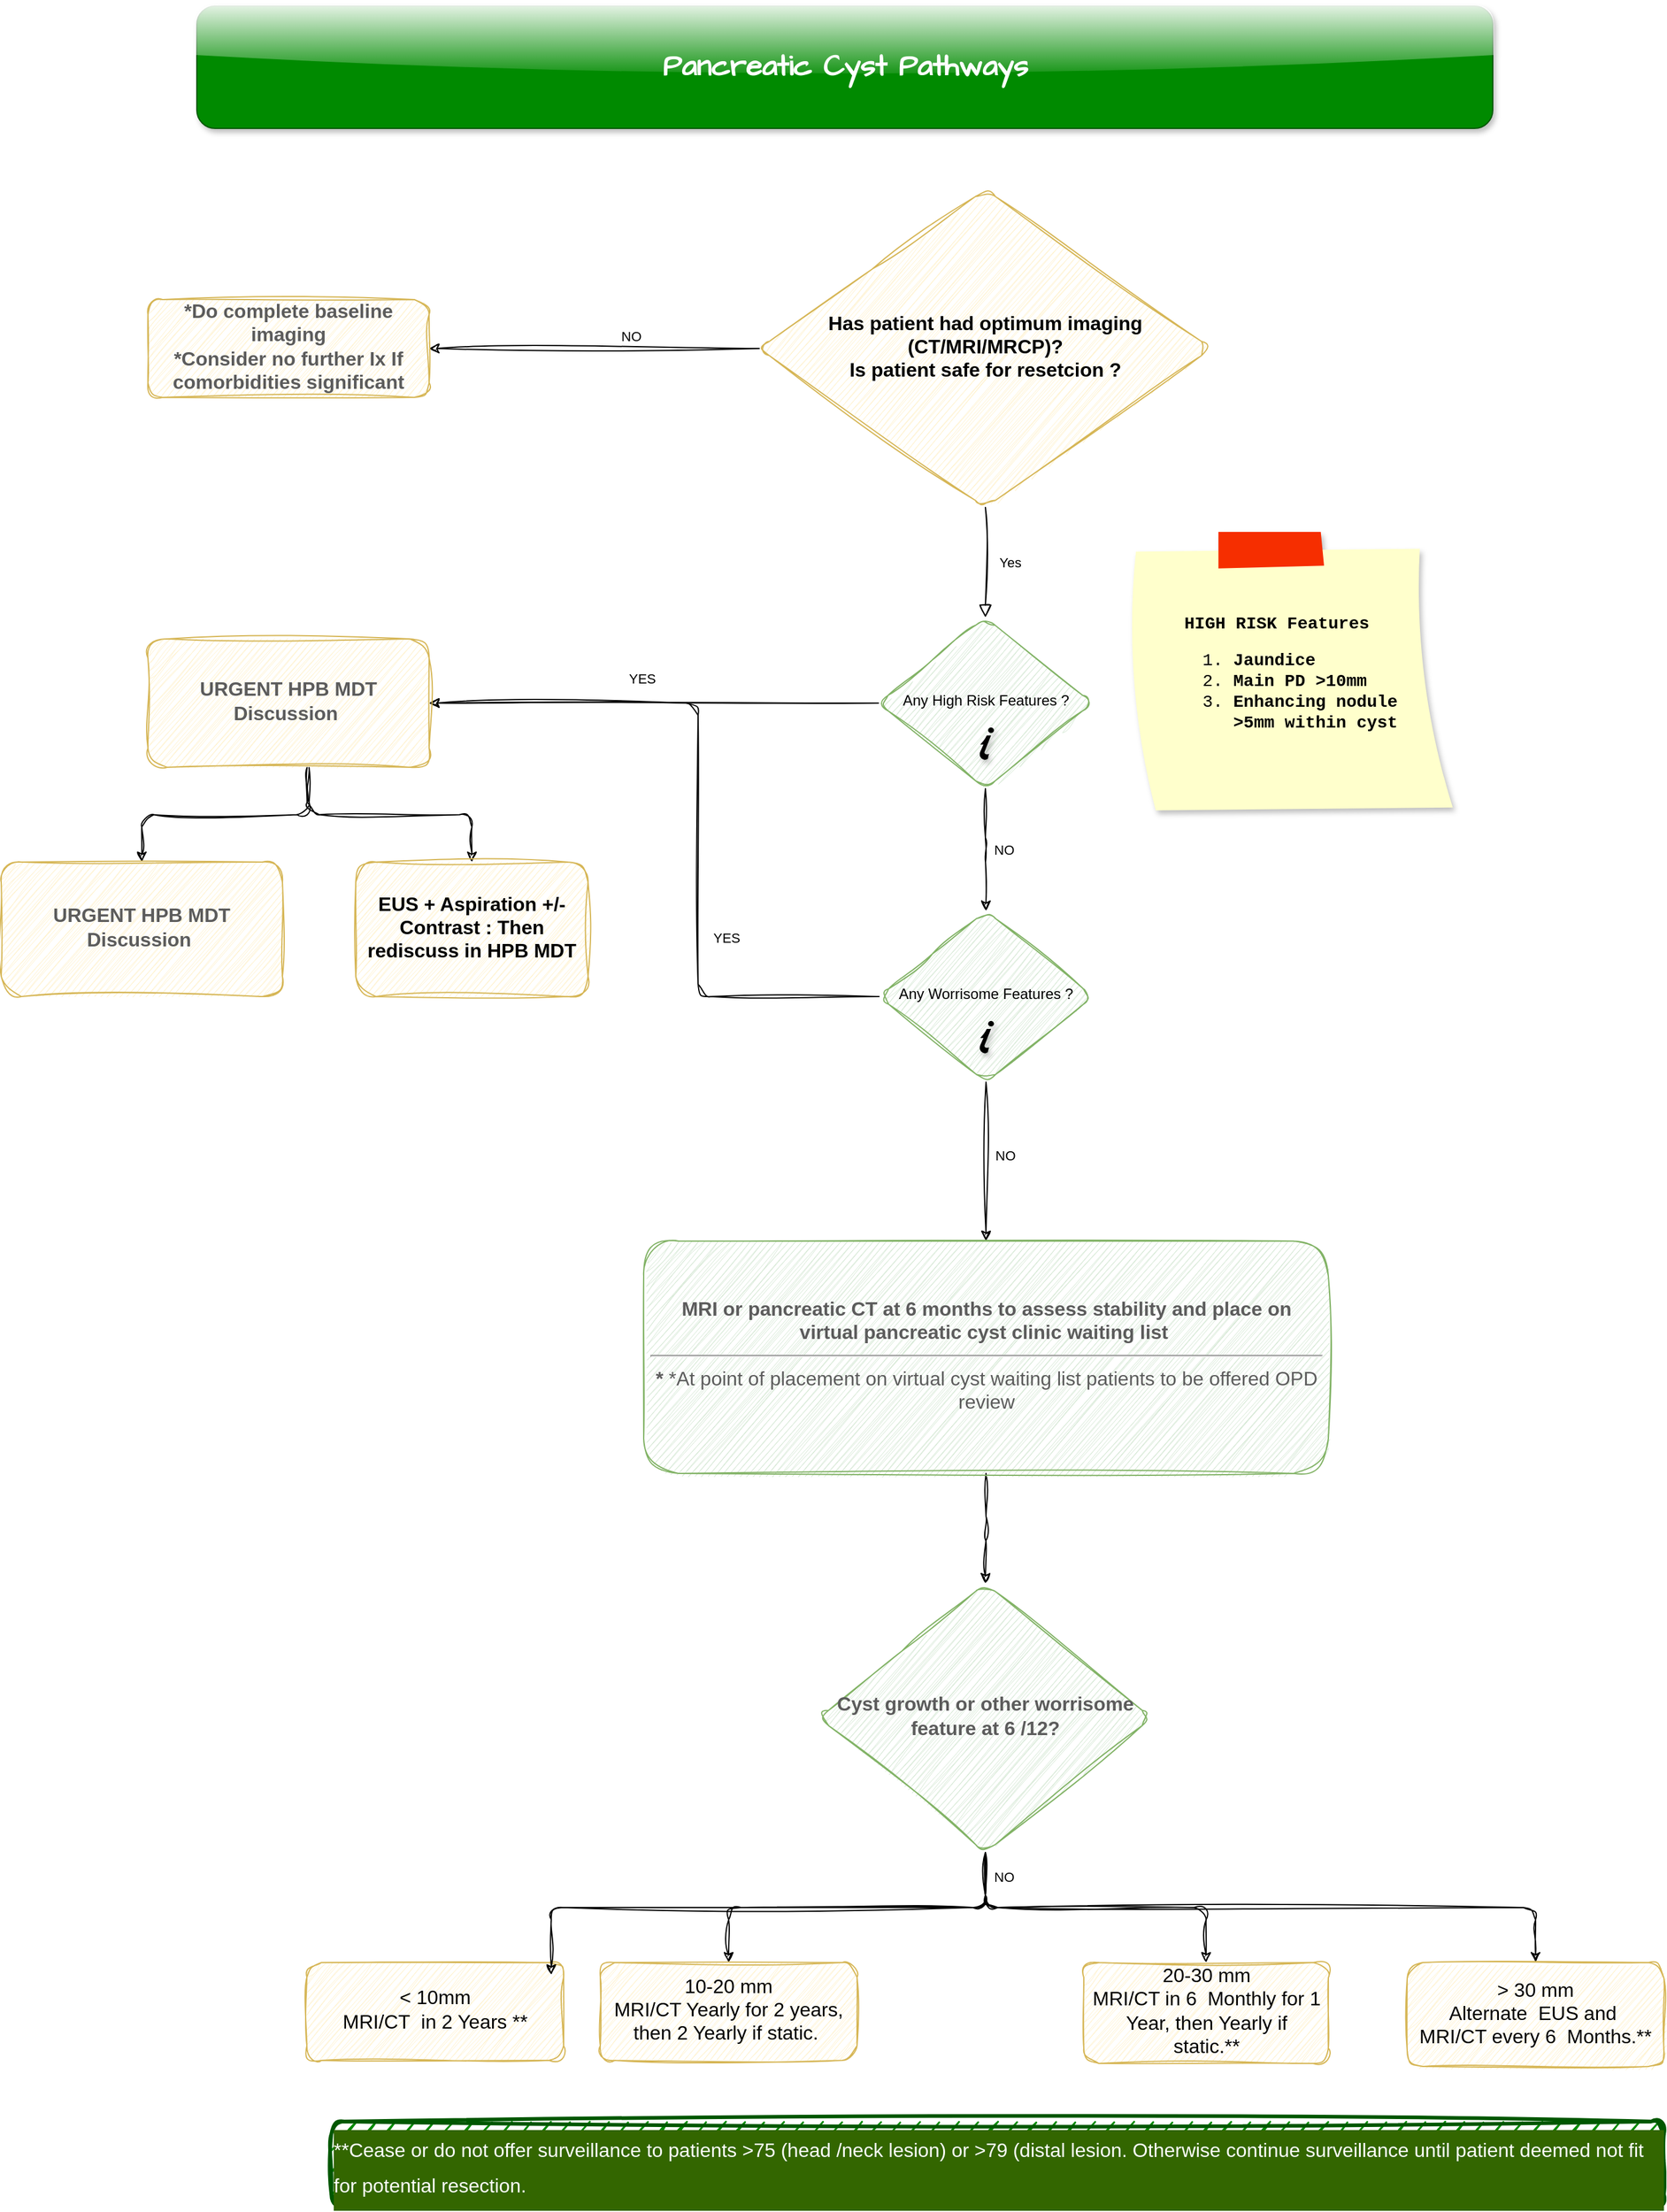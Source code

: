 <mxfile version="24.7.17">
  <diagram id="C5RBs43oDa-KdzZeNtuy" name="Page-1">
    <mxGraphModel dx="3247" dy="3360" grid="1" gridSize="10" guides="1" tooltips="1" connect="1" arrows="1" fold="1" page="1" pageScale="1" pageWidth="1200" pageHeight="1920" background="none" math="0" shadow="0">
      <root>
        <mxCell id="WIyWlLk6GJQsqaUBKTNV-0" />
        <mxCell id="WIyWlLk6GJQsqaUBKTNV-1" parent="WIyWlLk6GJQsqaUBKTNV-0" />
        <mxCell id="WIyWlLk6GJQsqaUBKTNV-4" value="Yes" style="rounded=1;html=1;jettySize=auto;orthogonalLoop=1;fontSize=11;endArrow=block;endFill=0;endSize=8;strokeWidth=1;shadow=0;labelBackgroundColor=none;edgeStyle=orthogonalEdgeStyle;sketch=1;curveFitting=1;jiggle=2;" parent="WIyWlLk6GJQsqaUBKTNV-1" source="WIyWlLk6GJQsqaUBKTNV-6" target="WIyWlLk6GJQsqaUBKTNV-10" edge="1">
          <mxGeometry y="20" relative="1" as="geometry">
            <mxPoint as="offset" />
          </mxGeometry>
        </mxCell>
        <mxCell id="d_hilEAjyQErpma9YruG-5" value="" style="edgeStyle=orthogonalEdgeStyle;rounded=1;orthogonalLoop=1;jettySize=auto;html=1;sketch=1;curveFitting=1;jiggle=2;" edge="1" parent="WIyWlLk6GJQsqaUBKTNV-1" source="WIyWlLk6GJQsqaUBKTNV-6" target="d_hilEAjyQErpma9YruG-4">
          <mxGeometry relative="1" as="geometry" />
        </mxCell>
        <mxCell id="d_hilEAjyQErpma9YruG-6" value="NO" style="edgeLabel;html=1;align=center;verticalAlign=middle;resizable=0;points=[];rounded=1;sketch=1;curveFitting=1;jiggle=2;" vertex="1" connectable="0" parent="d_hilEAjyQErpma9YruG-5">
          <mxGeometry x="-0.218" y="1" relative="1" as="geometry">
            <mxPoint y="-11" as="offset" />
          </mxGeometry>
        </mxCell>
        <mxCell id="WIyWlLk6GJQsqaUBKTNV-6" value="&lt;span style=&quot;font-size: 16px; font-weight: 700;&quot;&gt;Has patient had optimum imaging (CT/MRI/MRCP)?&lt;/span&gt;&lt;br style=&quot;font-size: 16px; font-weight: 700; border-color: var(--border-color);&quot;&gt;&lt;span style=&quot;font-size: 16px; font-weight: 700;&quot;&gt;Is patient safe for resetcion ?&lt;/span&gt;" style="rhombus;whiteSpace=wrap;html=1;shadow=0;fontFamily=Helvetica;fontSize=12;align=center;strokeWidth=1;spacing=6;spacingTop=-4;fillColor=#fff2cc;strokeColor=#d6b656;rounded=1;sketch=1;curveFitting=1;jiggle=2;" parent="WIyWlLk6GJQsqaUBKTNV-1" vertex="1">
          <mxGeometry x="-100" y="-10" width="370" height="260" as="geometry" />
        </mxCell>
        <mxCell id="d_hilEAjyQErpma9YruG-8" value="" style="edgeStyle=orthogonalEdgeStyle;rounded=1;orthogonalLoop=1;jettySize=auto;html=1;sketch=1;curveFitting=1;jiggle=2;" edge="1" parent="WIyWlLk6GJQsqaUBKTNV-1" source="WIyWlLk6GJQsqaUBKTNV-10" target="d_hilEAjyQErpma9YruG-7">
          <mxGeometry relative="1" as="geometry" />
        </mxCell>
        <mxCell id="d_hilEAjyQErpma9YruG-9" value="NO" style="edgeLabel;html=1;align=center;verticalAlign=middle;resizable=0;points=[];rounded=1;sketch=1;curveFitting=1;jiggle=2;" vertex="1" connectable="0" parent="d_hilEAjyQErpma9YruG-8">
          <mxGeometry x="-0.085" y="2" relative="1" as="geometry">
            <mxPoint x="13" y="4" as="offset" />
          </mxGeometry>
        </mxCell>
        <mxCell id="d_hilEAjyQErpma9YruG-46" value="" style="edgeStyle=orthogonalEdgeStyle;rounded=1;orthogonalLoop=1;jettySize=auto;html=1;sketch=1;curveFitting=1;jiggle=2;" edge="1" parent="WIyWlLk6GJQsqaUBKTNV-1" source="WIyWlLk6GJQsqaUBKTNV-10" target="d_hilEAjyQErpma9YruG-45">
          <mxGeometry relative="1" as="geometry" />
        </mxCell>
        <mxCell id="d_hilEAjyQErpma9YruG-47" value="YES" style="edgeLabel;html=1;align=center;verticalAlign=middle;resizable=0;points=[];rounded=1;sketch=1;curveFitting=1;jiggle=2;" vertex="1" connectable="0" parent="d_hilEAjyQErpma9YruG-46">
          <mxGeometry x="0.017" y="-1" relative="1" as="geometry">
            <mxPoint x="-7" y="-19" as="offset" />
          </mxGeometry>
        </mxCell>
        <UserObject label="Any High Risk Features ?" link="data:action/json,{&quot;actions&quot;:[{&quot;show&quot;:{&quot;cells&quot;:[&quot;1&quot;]}},{&quot;highlight&quot;:{&quot;cells&quot;:[&quot;1&quot;]}},{&quot;wait&quot;:&quot;4500&quot;},{&quot;delay&quot;:30,&quot;steps&quot;:30,&quot;wipeOut&quot;:{&quot;cells&quot;:[&quot;1&quot;]}}]}" id="WIyWlLk6GJQsqaUBKTNV-10">
          <mxCell style="rhombus;whiteSpace=wrap;html=1;shadow=0;fontFamily=Helvetica;fontSize=12;align=center;strokeWidth=1;spacing=6;spacingTop=-4;fillColor=#d5e8d4;strokeColor=#82b366;rounded=1;sketch=1;curveFitting=1;jiggle=2;" parent="WIyWlLk6GJQsqaUBKTNV-1" vertex="1">
            <mxGeometry x="-2.5" y="340" width="175" height="140" as="geometry" />
          </mxCell>
        </UserObject>
        <mxCell id="d_hilEAjyQErpma9YruG-4" value="&lt;span style=&quot;color: rgb(92, 92, 92); font-size: 16px; font-weight: 700;&quot;&gt;*Do complete baseline imaging&lt;/span&gt;&lt;br style=&quot;color: rgb(92, 92, 92); font-size: 16px; font-weight: 700;&quot;&gt;&lt;span style=&quot;color: rgb(92, 92, 92); font-size: 16px; font-weight: 700;&quot;&gt;*Consider no further Ix If comorbidities significant&lt;/span&gt;" style="whiteSpace=wrap;html=1;fillColor=#fff2cc;strokeColor=#d6b656;shadow=0;strokeWidth=1;spacing=6;spacingTop=-4;rounded=1;sketch=1;curveFitting=1;jiggle=2;" vertex="1" parent="WIyWlLk6GJQsqaUBKTNV-1">
          <mxGeometry x="-600" y="80" width="230" height="80" as="geometry" />
        </mxCell>
        <mxCell id="d_hilEAjyQErpma9YruG-14" value="" style="edgeStyle=orthogonalEdgeStyle;rounded=1;orthogonalLoop=1;jettySize=auto;html=1;sketch=1;curveFitting=1;jiggle=2;" edge="1" parent="WIyWlLk6GJQsqaUBKTNV-1" source="d_hilEAjyQErpma9YruG-7" target="d_hilEAjyQErpma9YruG-13">
          <mxGeometry relative="1" as="geometry" />
        </mxCell>
        <mxCell id="d_hilEAjyQErpma9YruG-38" value="NO" style="edgeLabel;html=1;align=center;verticalAlign=middle;resizable=0;points=[];rounded=1;sketch=1;curveFitting=1;jiggle=2;" vertex="1" connectable="0" parent="d_hilEAjyQErpma9YruG-14">
          <mxGeometry x="-0.169" y="2" relative="1" as="geometry">
            <mxPoint x="13" y="6" as="offset" />
          </mxGeometry>
        </mxCell>
        <mxCell id="d_hilEAjyQErpma9YruG-48" style="edgeStyle=orthogonalEdgeStyle;rounded=1;orthogonalLoop=1;jettySize=auto;html=1;exitX=0;exitY=0.5;exitDx=0;exitDy=0;entryX=1;entryY=0.5;entryDx=0;entryDy=0;sketch=1;curveFitting=1;jiggle=2;" edge="1" parent="WIyWlLk6GJQsqaUBKTNV-1" source="d_hilEAjyQErpma9YruG-7" target="d_hilEAjyQErpma9YruG-45">
          <mxGeometry relative="1" as="geometry">
            <Array as="points">
              <mxPoint x="-150" y="650" />
              <mxPoint x="-150" y="410" />
            </Array>
          </mxGeometry>
        </mxCell>
        <mxCell id="d_hilEAjyQErpma9YruG-49" value="YES" style="edgeLabel;html=1;align=center;verticalAlign=middle;resizable=0;points=[];rounded=1;sketch=1;curveFitting=1;jiggle=2;" vertex="1" connectable="0" parent="d_hilEAjyQErpma9YruG-48">
          <mxGeometry x="-0.434" y="4" relative="1" as="geometry">
            <mxPoint x="27" y="-24" as="offset" />
          </mxGeometry>
        </mxCell>
        <UserObject label="Any Worrisome Features ?" link="data:action/json,{&quot;actions&quot;:[{&quot;show&quot;:{&quot;cells&quot;:[&quot;2&quot;]}},{&quot;highlight&quot;:{&quot;cells&quot;:[&quot;2&quot;]}},{&quot;wait&quot;:&quot;6500&quot;},{&quot;delay&quot;:30,&quot;steps&quot;:30,&quot;wipeOut&quot;:{&quot;cells&quot;:[&quot;2&quot;]}}]}" id="d_hilEAjyQErpma9YruG-7">
          <mxCell style="rhombus;whiteSpace=wrap;html=1;shadow=0;fontFamily=Helvetica;fontSize=12;align=center;strokeWidth=1;spacing=6;spacingTop=-4;fillColor=#d5e8d4;strokeColor=#82b366;rounded=1;sketch=1;curveFitting=1;jiggle=2;" vertex="1" parent="WIyWlLk6GJQsqaUBKTNV-1">
            <mxGeometry x="-2" y="580" width="175" height="140" as="geometry" />
          </mxCell>
        </UserObject>
        <object label="&lt;h4 style=&quot;color: rgb(0, 0, 0); font-family: &amp;quot;Architects Daughter&amp;quot;; text-align: left; font-size: 14px;&quot;&gt;&lt;p style=&quot;font-weight: 400; font-family: &amp;quot;Courier New&amp;quot;;&quot;&gt;&lt;b&gt;HIGH RISK Features&amp;nbsp;&lt;/b&gt;&lt;/p&gt;&lt;p style=&quot;font-weight: 400; text-align: center; font-family: &amp;quot;Courier New&amp;quot;;&quot;&gt;&lt;/p&gt;&lt;ol style=&quot;font-weight: 400; text-align: center; font-family: &amp;quot;Courier New&amp;quot;;&quot;&gt;&lt;li style=&quot;text-align: left;&quot;&gt;&lt;b&gt;Jaundice&lt;/b&gt;&lt;/li&gt;&lt;li style=&quot;text-align: left;&quot;&gt;&lt;b&gt;Main PD &amp;gt;10mm&lt;/b&gt;&lt;/li&gt;&lt;li style=&quot;text-align: left;&quot;&gt;&lt;b&gt;Enhancing nodule&lt;br&gt;&amp;gt;5mm within cyst&lt;/b&gt;&lt;/li&gt;&lt;/ol&gt;&lt;/h4&gt;" id="1">
          <mxCell style="strokeWidth=1;shadow=1;dashed=0;align=center;html=1;shape=mxgraph.mockup.text.stickyNote2;fontColor=#666666;mainText=;fontSize=17;whiteSpace=wrap;fillColor=#ffffcc;strokeColor=#F62E00;rounded=1;" vertex="1" parent="WIyWlLk6GJQsqaUBKTNV-1">
            <mxGeometry x="200" y="270" width="270" height="230" as="geometry" />
          </mxCell>
        </object>
        <object label="&lt;h4 style=&quot;color: rgb(0, 0, 0); font-family: &amp;quot;Architects Daughter&amp;quot;; text-align: left; font-size: 14px;&quot;&gt;&lt;span style=&quot;background-color: initial;&quot;&gt;&lt;font face=&quot;Courier New&quot;&gt;Worrisome Features:&lt;/font&gt;&lt;/span&gt;&lt;/h4&gt;&lt;h4 style=&quot;color: rgb(0, 0, 0); font-family: &amp;quot;Architects Daughter&amp;quot;; text-align: left; font-size: 14px;&quot;&gt;&lt;ol&gt;&lt;li&gt;&lt;span style=&quot;background-color: initial; text-align: right;&quot;&gt;&lt;font face=&quot;o3xBd0pNIZcg5TNtLDEX&quot;&gt;&lt;i&gt;Pancreatitis&lt;/i&gt;&lt;/font&gt;&lt;/span&gt;&lt;/li&gt;&lt;li&gt;&lt;span style=&quot;background-color: initial;&quot;&gt;&lt;font face=&quot;o3xBd0pNIZcg5TNtLDEX&quot;&gt;&lt;i&gt;Main PD &amp;gt;5mm&lt;/i&gt;&lt;/font&gt;&lt;/span&gt;&lt;/li&gt;&lt;li&gt;&lt;font face=&quot;o3xBd0pNIZcg5TNtLDEX&quot;&gt;&lt;i&gt;&lt;span style=&quot;background-color: initial;&quot;&gt;Mural nodule/solid&amp;nbsp;&lt;/span&gt;&lt;span style=&quot;background-color: initial;&quot;&gt;component&lt;/span&gt;&lt;/i&gt;&lt;/font&gt;&lt;/li&gt;&lt;li&gt;&lt;span style=&quot;background-color: initial;&quot;&gt;&lt;font face=&quot;o3xBd0pNIZcg5TNtLDEX&quot;&gt;&lt;i&gt;Thick cyst wall&amp;nbsp;&lt;/i&gt;&lt;/font&gt;&lt;/span&gt;&lt;/li&gt;&lt;li&gt;&lt;span style=&quot;background-color: initial;&quot;&gt;&lt;font face=&quot;o3xBd0pNIZcg5TNtLDEX&quot;&gt;&lt;i&gt;Cyst size&amp;gt;30mm&lt;/i&gt;&lt;/font&gt;&lt;/span&gt;&lt;/li&gt;&lt;li&gt;&lt;font face=&quot;o3xBd0pNIZcg5TNtLDEX&quot;&gt;&lt;i&gt;&lt;span style=&quot;background-color: initial;&quot;&gt;Abrupt change in PD&amp;nbsp;&lt;/span&gt;&lt;span style=&quot;background-color: initial;&quot;&gt;caliber&lt;/span&gt;&lt;/i&gt;&lt;/font&gt;&lt;/li&gt;&lt;li&gt;&lt;font face=&quot;o3xBd0pNIZcg5TNtLDEX&quot;&gt;&lt;i&gt;&lt;span style=&quot;background-color: initial;&quot;&gt;Cyst growth &amp;gt;5mm/&lt;/span&gt;&lt;span style=&quot;background-color: initial;&quot;&gt;2 years&lt;/span&gt;&lt;/i&gt;&lt;/font&gt;&lt;/li&gt;&lt;/ol&gt;&lt;/h4&gt;" id="2">
          <mxCell style="strokeWidth=1;shadow=1;dashed=0;align=center;html=1;shape=mxgraph.mockup.text.stickyNote2;fontColor=#666666;mainText=;fontSize=17;whiteSpace=wrap;fillColor=#ffffcc;strokeColor=#F62E00;rounded=1;" vertex="1" visible="0" parent="WIyWlLk6GJQsqaUBKTNV-1">
            <mxGeometry x="210" y="540" width="290" height="240" as="geometry" />
          </mxCell>
        </object>
        <mxCell id="d_hilEAjyQErpma9YruG-17" value="" style="edgeStyle=orthogonalEdgeStyle;rounded=1;orthogonalLoop=1;jettySize=auto;html=1;sketch=1;curveFitting=1;jiggle=2;" edge="1" parent="WIyWlLk6GJQsqaUBKTNV-1" source="d_hilEAjyQErpma9YruG-13" target="d_hilEAjyQErpma9YruG-16">
          <mxGeometry relative="1" as="geometry" />
        </mxCell>
        <mxCell id="d_hilEAjyQErpma9YruG-13" value="&lt;span style=&quot;color: rgb(92, 92, 92); font-size: 16px; font-weight: 700;&quot;&gt;MRI or pancreatic CT at 6 months to assess stability and place on virtual pancreatic cyst clinic waiting list&amp;nbsp;&lt;/span&gt;&lt;hr style=&quot;color: rgb(92, 92, 92); font-size: 16px; font-weight: 700;&quot;&gt;&lt;div style=&quot;color: rgb(92, 92, 92); font-size: 16px; font-weight: 700;&quot;&gt;*&amp;nbsp;&lt;font style=&quot;font-weight: normal;&quot;&gt;*At&amp;nbsp;point&amp;nbsp;of&amp;nbsp;placement&amp;nbsp;on&amp;nbsp;virtual&amp;nbsp;cyst&amp;nbsp;waiting&amp;nbsp;list&amp;nbsp;patients&amp;nbsp;to&amp;nbsp;be&amp;nbsp;offered&amp;nbsp;OPD review&lt;/font&gt;&lt;/div&gt;" style="whiteSpace=wrap;html=1;fillColor=#d5e8d4;strokeColor=#82b366;shadow=0;strokeWidth=1;spacing=6;spacingTop=-4;rounded=1;sketch=1;curveFitting=1;jiggle=2;" vertex="1" parent="WIyWlLk6GJQsqaUBKTNV-1">
          <mxGeometry x="-194.5" y="850" width="560" height="190" as="geometry" />
        </mxCell>
        <mxCell id="d_hilEAjyQErpma9YruG-29" value="" style="edgeStyle=orthogonalEdgeStyle;rounded=1;orthogonalLoop=1;jettySize=auto;html=1;sketch=1;curveFitting=1;jiggle=2;" edge="1" parent="WIyWlLk6GJQsqaUBKTNV-1" source="d_hilEAjyQErpma9YruG-16" target="d_hilEAjyQErpma9YruG-28">
          <mxGeometry relative="1" as="geometry" />
        </mxCell>
        <mxCell id="d_hilEAjyQErpma9YruG-37" value="" style="edgeStyle=orthogonalEdgeStyle;rounded=1;orthogonalLoop=1;jettySize=auto;html=1;sketch=1;curveFitting=1;jiggle=2;" edge="1" parent="WIyWlLk6GJQsqaUBKTNV-1" source="d_hilEAjyQErpma9YruG-16" target="d_hilEAjyQErpma9YruG-36">
          <mxGeometry relative="1" as="geometry" />
        </mxCell>
        <mxCell id="d_hilEAjyQErpma9YruG-42" style="edgeStyle=orthogonalEdgeStyle;rounded=1;orthogonalLoop=1;jettySize=auto;html=1;exitX=0.5;exitY=1;exitDx=0;exitDy=0;entryX=0.5;entryY=0;entryDx=0;entryDy=0;sketch=1;curveFitting=1;jiggle=2;" edge="1" parent="WIyWlLk6GJQsqaUBKTNV-1" source="d_hilEAjyQErpma9YruG-16" target="d_hilEAjyQErpma9YruG-32">
          <mxGeometry relative="1" as="geometry" />
        </mxCell>
        <mxCell id="d_hilEAjyQErpma9YruG-16" value="&lt;span style=&quot;color: rgb(92, 92, 92); font-size: 16px; font-weight: 700;&quot;&gt;Cyst growth or other worrisome feature at 6 /12?&lt;/span&gt;" style="rhombus;whiteSpace=wrap;html=1;fillColor=#d5e8d4;strokeColor=#82b366;shadow=0;strokeWidth=1;spacing=6;spacingTop=-4;align=center;rounded=1;sketch=1;curveFitting=1;jiggle=2;" vertex="1" parent="WIyWlLk6GJQsqaUBKTNV-1">
          <mxGeometry x="-51" y="1130" width="272" height="220" as="geometry" />
        </mxCell>
        <mxCell id="d_hilEAjyQErpma9YruG-26" value="&lt;span style=&quot;font-size: 16px;&quot;&gt;&amp;lt; 10mm&lt;/span&gt;&lt;br style=&quot;font-size: 16px;&quot;&gt;&lt;span style=&quot;font-size: 16px;&quot;&gt;MRI/CT&amp;nbsp; in 2 Years **&lt;/span&gt;" style="whiteSpace=wrap;html=1;fillColor=#fff2cc;strokeColor=#d6b656;shadow=0;strokeWidth=1;spacing=6;spacingTop=-4;rounded=1;sketch=1;curveFitting=1;jiggle=2;" vertex="1" parent="WIyWlLk6GJQsqaUBKTNV-1">
          <mxGeometry x="-470" y="1440" width="210" height="80" as="geometry" />
        </mxCell>
        <mxCell id="d_hilEAjyQErpma9YruG-28" value="&lt;span style=&quot;font-size: 16px;&quot;&gt;10-20 mm&lt;/span&gt;&lt;br style=&quot;font-size: 16px;&quot;&gt;&lt;span style=&quot;font-size: 16px;&quot;&gt;MRI/CT Yearly for 2 years, then 2 Yearly if static.&amp;nbsp;&lt;/span&gt;" style="whiteSpace=wrap;html=1;fillColor=#fff2cc;strokeColor=#d6b656;shadow=0;strokeWidth=1;spacing=6;spacingTop=-4;rounded=1;sketch=1;curveFitting=1;jiggle=2;" vertex="1" parent="WIyWlLk6GJQsqaUBKTNV-1">
          <mxGeometry x="-230" y="1440" width="210" height="80" as="geometry" />
        </mxCell>
        <mxCell id="d_hilEAjyQErpma9YruG-32" value="&lt;span style=&quot;font-size: 16px;&quot;&gt;&amp;gt; 30 mm&lt;/span&gt;&lt;br style=&quot;font-size: 16px;&quot;&gt;&lt;span style=&quot;font-size: 16px;&quot;&gt;Alternate&amp;nbsp; EUS and&amp;nbsp;&lt;/span&gt;&lt;br style=&quot;font-size: 16px;&quot;&gt;&lt;span style=&quot;font-size: 16px;&quot;&gt;MRI/CT every 6&amp;nbsp; Months.**&lt;/span&gt;" style="whiteSpace=wrap;html=1;fillColor=#fff2cc;strokeColor=#d6b656;shadow=0;strokeWidth=1;spacing=6;spacingTop=-4;rounded=1;sketch=1;curveFitting=1;jiggle=2;" vertex="1" parent="WIyWlLk6GJQsqaUBKTNV-1">
          <mxGeometry x="430" y="1440" width="210" height="85" as="geometry" />
        </mxCell>
        <mxCell id="d_hilEAjyQErpma9YruG-36" value="&lt;span style=&quot;font-size: 16px;&quot;&gt;20-30 mm&lt;/span&gt;&lt;br style=&quot;font-size: 16px;&quot;&gt;&lt;span style=&quot;font-size: 16px;&quot;&gt;MRI/CT in 6&amp;nbsp; Monthly for 1 Year, then Yearly if static.**&lt;/span&gt;" style="whiteSpace=wrap;html=1;fillColor=#fff2cc;strokeColor=#d6b656;shadow=0;strokeWidth=1;spacing=6;spacingTop=-4;rounded=1;sketch=1;curveFitting=1;jiggle=2;" vertex="1" parent="WIyWlLk6GJQsqaUBKTNV-1">
          <mxGeometry x="165.5" y="1440" width="200" height="82.5" as="geometry" />
        </mxCell>
        <mxCell id="d_hilEAjyQErpma9YruG-41" style="edgeStyle=orthogonalEdgeStyle;rounded=1;orthogonalLoop=1;jettySize=auto;html=1;exitX=0.5;exitY=1;exitDx=0;exitDy=0;entryX=0.952;entryY=0.125;entryDx=0;entryDy=0;entryPerimeter=0;sketch=1;curveFitting=1;jiggle=2;" edge="1" parent="WIyWlLk6GJQsqaUBKTNV-1" source="d_hilEAjyQErpma9YruG-16" target="d_hilEAjyQErpma9YruG-26">
          <mxGeometry relative="1" as="geometry" />
        </mxCell>
        <mxCell id="d_hilEAjyQErpma9YruG-43" value="NO" style="edgeLabel;html=1;align=center;verticalAlign=middle;resizable=0;points=[];rounded=1;sketch=1;curveFitting=1;jiggle=2;" vertex="1" connectable="0" parent="d_hilEAjyQErpma9YruG-41">
          <mxGeometry x="-0.943" y="2" relative="1" as="geometry">
            <mxPoint x="13" y="7" as="offset" />
          </mxGeometry>
        </mxCell>
        <mxCell id="d_hilEAjyQErpma9YruG-44" value="&lt;h1 style=&quot;margin-top: 0px;&quot;&gt;&lt;span style=&quot;font-size: 16px; font-weight: normal;&quot;&gt;**Cease or do not offer surveillance to patients &amp;gt;75 (head /neck lesion) or &amp;gt;79 (distal lesion. Otherwise continue surveillance until patient deemed not&amp;nbsp;&lt;/span&gt;&lt;span style=&quot;font-size: 16px; font-weight: normal;&quot;&gt;fit for potential resection.&lt;/span&gt;&lt;/h1&gt;" style="text;html=1;whiteSpace=wrap;overflow=hidden;rounded=1;fillColor=#008a00;strokeColor=#005700;strokeWidth=3;fontColor=#ffffff;labelBackgroundColor=#336600;sketch=1;curveFitting=1;jiggle=2;" vertex="1" parent="WIyWlLk6GJQsqaUBKTNV-1">
          <mxGeometry x="-450" y="1570" width="1090" height="70" as="geometry" />
        </mxCell>
        <mxCell id="d_hilEAjyQErpma9YruG-53" style="edgeStyle=orthogonalEdgeStyle;rounded=1;orthogonalLoop=1;jettySize=auto;html=1;exitX=0.573;exitY=1.002;exitDx=0;exitDy=0;exitPerimeter=0;sketch=1;curveFitting=1;jiggle=2;" edge="1" parent="WIyWlLk6GJQsqaUBKTNV-1" source="d_hilEAjyQErpma9YruG-45" target="d_hilEAjyQErpma9YruG-52">
          <mxGeometry relative="1" as="geometry" />
        </mxCell>
        <mxCell id="d_hilEAjyQErpma9YruG-55" value="" style="edgeStyle=orthogonalEdgeStyle;rounded=1;orthogonalLoop=1;jettySize=auto;html=1;exitX=0.566;exitY=1.002;exitDx=0;exitDy=0;exitPerimeter=0;sketch=1;curveFitting=1;jiggle=2;" edge="1" parent="WIyWlLk6GJQsqaUBKTNV-1" source="d_hilEAjyQErpma9YruG-45" target="d_hilEAjyQErpma9YruG-54">
          <mxGeometry relative="1" as="geometry" />
        </mxCell>
        <mxCell id="d_hilEAjyQErpma9YruG-45" value="&lt;span style=&quot;color: rgb(92, 92, 92); font-size: 16px; font-weight: 700;&quot;&gt;URGENT HPB MDT Discussion&amp;nbsp;&lt;/span&gt;" style="whiteSpace=wrap;html=1;fillColor=#fff2cc;strokeColor=#d6b656;shadow=0;strokeWidth=1;spacing=6;spacingTop=-4;rounded=1;sketch=1;curveFitting=1;jiggle=2;" vertex="1" parent="WIyWlLk6GJQsqaUBKTNV-1">
          <mxGeometry x="-600" y="357.5" width="230" height="105" as="geometry" />
        </mxCell>
        <mxCell id="d_hilEAjyQErpma9YruG-52" value="&lt;span style=&quot;color: rgb(92, 92, 92); font-size: 16px; font-weight: 700;&quot;&gt;URGENT HPB MDT Discussion&amp;nbsp;&lt;/span&gt;" style="whiteSpace=wrap;html=1;fillColor=#fff2cc;strokeColor=#d6b656;shadow=0;strokeWidth=1;spacing=6;spacingTop=-4;rounded=1;sketch=1;curveFitting=1;jiggle=2;" vertex="1" parent="WIyWlLk6GJQsqaUBKTNV-1">
          <mxGeometry x="-720" y="540" width="230" height="110" as="geometry" />
        </mxCell>
        <mxCell id="d_hilEAjyQErpma9YruG-54" value="&lt;span style=&quot;font-size: 16px; font-weight: 700;&quot;&gt;EUS + Aspiration +/- Contrast : Then rediscuss in HPB MDT&lt;/span&gt;" style="whiteSpace=wrap;html=1;fillColor=#fff2cc;strokeColor=#d6b656;shadow=0;strokeWidth=1;spacing=6;spacingTop=-4;rounded=1;sketch=1;curveFitting=1;jiggle=2;" vertex="1" parent="WIyWlLk6GJQsqaUBKTNV-1">
          <mxGeometry x="-430" y="540" width="190" height="110" as="geometry" />
        </mxCell>
        <mxCell id="d_hilEAjyQErpma9YruG-59" value="Pancreatic Cyst Pathways" style="text;strokeColor=#005700;fillColor=#008a00;html=1;fontSize=24;fontStyle=1;verticalAlign=middle;align=center;fontFamily=Architects Daughter;fontSource=https%3A%2F%2Ffonts.googleapis.com%2Fcss%3Ffamily%3DArchitects%2BDaughter;fontColor=#ffffff;rounded=1;glass=1;shadow=1;" vertex="1" parent="WIyWlLk6GJQsqaUBKTNV-1">
          <mxGeometry x="-560" y="-160" width="1060" height="100" as="geometry" />
        </mxCell>
        <UserObject label="" tooltip="Click box for more info" id="d_hilEAjyQErpma9YruG-60">
          <mxCell style="shape=mxgraph.signs.travel.information_2;html=1;pointerEvents=1;fillColor=#000000;strokeColor=none;verticalLabelPosition=bottom;verticalAlign=top;align=center;hachureGap=4;fontFamily=Architects Daughter;fontSource=https%3A%2F%2Ffonts.googleapis.com%2Fcss%3Ffamily%3DArchitects%2BDaughter;shadow=1;" vertex="1" parent="WIyWlLk6GJQsqaUBKTNV-1">
            <mxGeometry x="79.02" y="670" width="12.96" height="26.386" as="geometry" />
          </mxCell>
        </UserObject>
        <UserObject label="" tooltip="CLick box for more info." id="d_hilEAjyQErpma9YruG-61">
          <mxCell style="shape=mxgraph.signs.travel.information_2;html=1;pointerEvents=1;fillColor=#000000;strokeColor=none;verticalLabelPosition=bottom;verticalAlign=top;align=center;hachureGap=4;fontFamily=Architects Daughter;fontSource=https%3A%2F%2Ffonts.googleapis.com%2Fcss%3Ffamily%3DArchitects%2BDaughter;shadow=1;" vertex="1" parent="WIyWlLk6GJQsqaUBKTNV-1">
            <mxGeometry x="79.02" y="430" width="12.96" height="26.386" as="geometry" />
          </mxCell>
        </UserObject>
      </root>
    </mxGraphModel>
  </diagram>
</mxfile>
